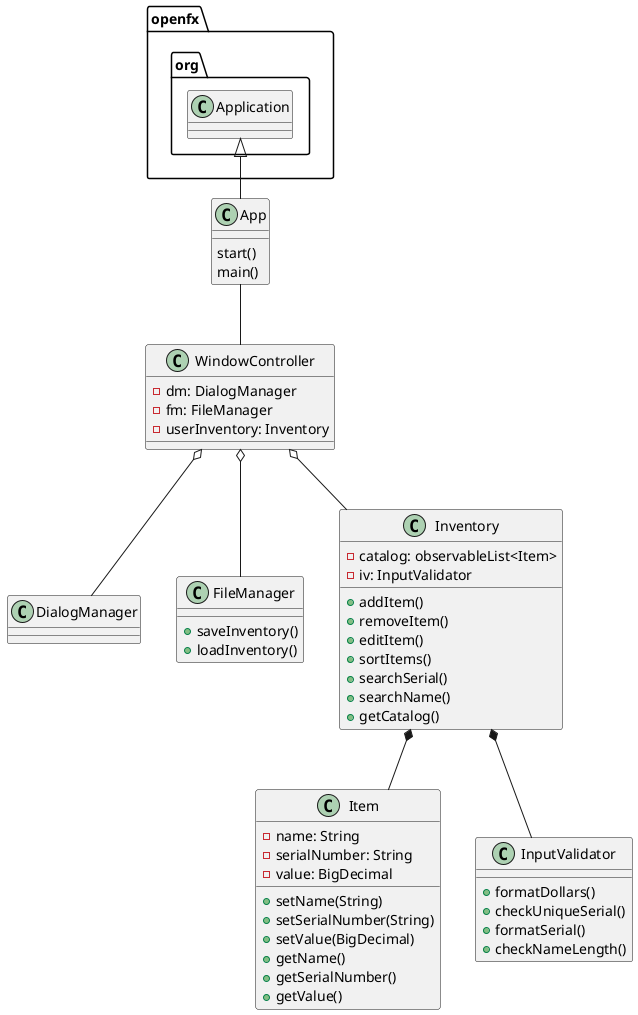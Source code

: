 @startuml
class App{
start()
main()
}

class WindowController{
- dm: DialogManager
- fm: FileManager
- userInventory: Inventory
}

class DialogManager{
}

class FileManager{
+saveInventory()
+loadInventory()
}

class Inventory{
- catalog: observableList<Item>
- iv: InputValidator

+addItem()
+removeItem()
+editItem()
+sortItems()
+searchSerial()
+searchName()
+getCatalog()
}

class Item{
-name: String
-serialNumber: String
-value: BigDecimal

+setName(String)
+setSerialNumber(String)
+setValue(BigDecimal)
+getName()
+getSerialNumber()
+getValue()
}

class InputValidator{
+ formatDollars()
+ checkUniqueSerial()
+ formatSerial()
+ checkNameLength()
}

openfx.org.Application <|-- App
App -- WindowController
WindowController o-- DialogManager
WindowController o-- FileManager
WindowController o-- Inventory
Inventory *-- Item
Inventory *-- InputValidator
@enduml
